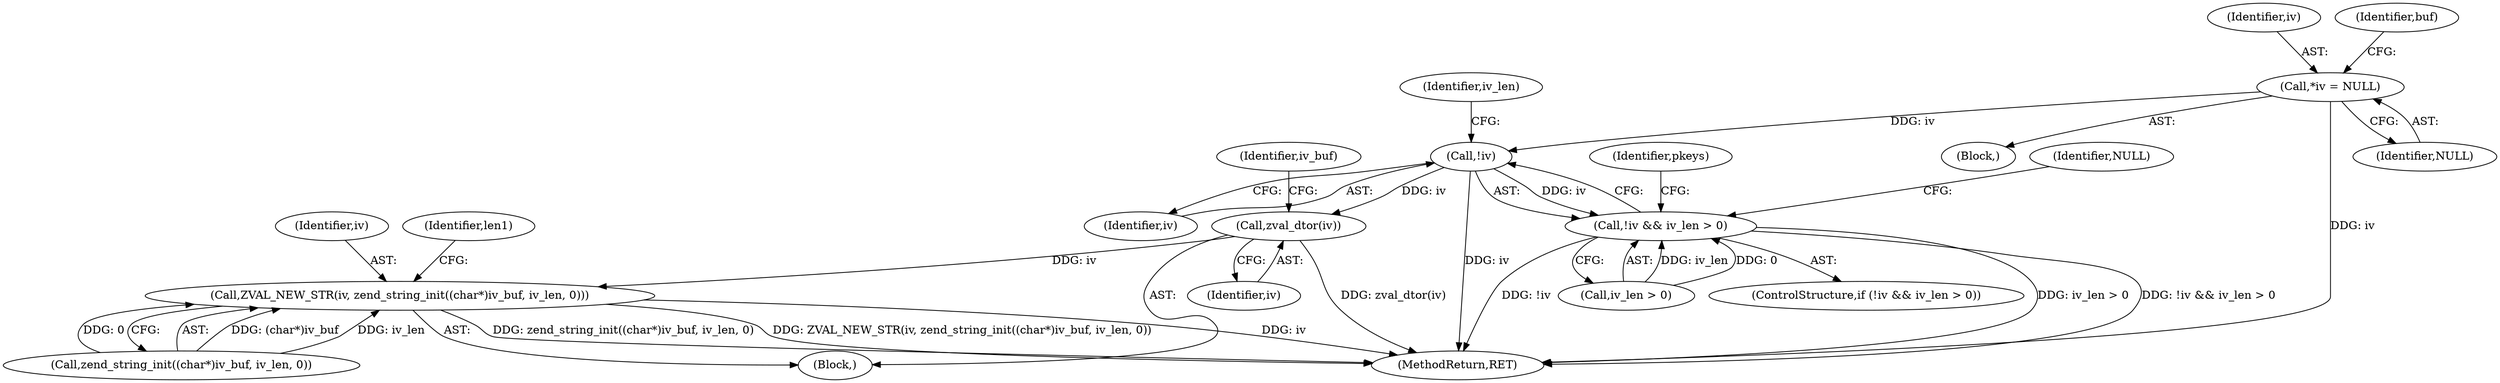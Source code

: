 digraph "0_php_91826a311dd37f4c4e5d605fa7af331e80ddd4c3@pointer" {
"1000111" [label="(Call,*iv = NULL)"];
"1000215" [label="(Call,!iv)"];
"1000214" [label="(Call,!iv && iv_len > 0)"];
"1000467" [label="(Call,zval_dtor(iv))"];
"1000474" [label="(Call,ZVAL_NEW_STR(iv, zend_string_init((char*)iv_buf, iv_len, 0)))"];
"1000222" [label="(Identifier,NULL)"];
"1000111" [label="(Call,*iv = NULL)"];
"1000467" [label="(Call,zval_dtor(iv))"];
"1000474" [label="(Call,ZVAL_NEW_STR(iv, zend_string_init((char*)iv_buf, iv_len, 0)))"];
"1000218" [label="(Identifier,iv_len)"];
"1000214" [label="(Call,!iv && iv_len > 0)"];
"1000112" [label="(Identifier,iv)"];
"1000468" [label="(Identifier,iv)"];
"1000105" [label="(Block,)"];
"1000217" [label="(Call,iv_len > 0)"];
"1000113" [label="(Identifier,NULL)"];
"1000126" [label="(Identifier,buf)"];
"1000213" [label="(ControlStructure,if (!iv && iv_len > 0))"];
"1000227" [label="(Identifier,pkeys)"];
"1000475" [label="(Identifier,iv)"];
"1000216" [label="(Identifier,iv)"];
"1000466" [label="(Block,)"];
"1000537" [label="(MethodReturn,RET)"];
"1000488" [label="(Identifier,len1)"];
"1000215" [label="(Call,!iv)"];
"1000476" [label="(Call,zend_string_init((char*)iv_buf, iv_len, 0))"];
"1000471" [label="(Identifier,iv_buf)"];
"1000111" -> "1000105"  [label="AST: "];
"1000111" -> "1000113"  [label="CFG: "];
"1000112" -> "1000111"  [label="AST: "];
"1000113" -> "1000111"  [label="AST: "];
"1000126" -> "1000111"  [label="CFG: "];
"1000111" -> "1000537"  [label="DDG: iv"];
"1000111" -> "1000215"  [label="DDG: iv"];
"1000215" -> "1000214"  [label="AST: "];
"1000215" -> "1000216"  [label="CFG: "];
"1000216" -> "1000215"  [label="AST: "];
"1000218" -> "1000215"  [label="CFG: "];
"1000214" -> "1000215"  [label="CFG: "];
"1000215" -> "1000537"  [label="DDG: iv"];
"1000215" -> "1000214"  [label="DDG: iv"];
"1000215" -> "1000467"  [label="DDG: iv"];
"1000214" -> "1000213"  [label="AST: "];
"1000214" -> "1000217"  [label="CFG: "];
"1000217" -> "1000214"  [label="AST: "];
"1000222" -> "1000214"  [label="CFG: "];
"1000227" -> "1000214"  [label="CFG: "];
"1000214" -> "1000537"  [label="DDG: iv_len > 0"];
"1000214" -> "1000537"  [label="DDG: !iv && iv_len > 0"];
"1000214" -> "1000537"  [label="DDG: !iv"];
"1000217" -> "1000214"  [label="DDG: iv_len"];
"1000217" -> "1000214"  [label="DDG: 0"];
"1000467" -> "1000466"  [label="AST: "];
"1000467" -> "1000468"  [label="CFG: "];
"1000468" -> "1000467"  [label="AST: "];
"1000471" -> "1000467"  [label="CFG: "];
"1000467" -> "1000537"  [label="DDG: zval_dtor(iv)"];
"1000467" -> "1000474"  [label="DDG: iv"];
"1000474" -> "1000466"  [label="AST: "];
"1000474" -> "1000476"  [label="CFG: "];
"1000475" -> "1000474"  [label="AST: "];
"1000476" -> "1000474"  [label="AST: "];
"1000488" -> "1000474"  [label="CFG: "];
"1000474" -> "1000537"  [label="DDG: zend_string_init((char*)iv_buf, iv_len, 0)"];
"1000474" -> "1000537"  [label="DDG: ZVAL_NEW_STR(iv, zend_string_init((char*)iv_buf, iv_len, 0))"];
"1000474" -> "1000537"  [label="DDG: iv"];
"1000476" -> "1000474"  [label="DDG: (char*)iv_buf"];
"1000476" -> "1000474"  [label="DDG: iv_len"];
"1000476" -> "1000474"  [label="DDG: 0"];
}
